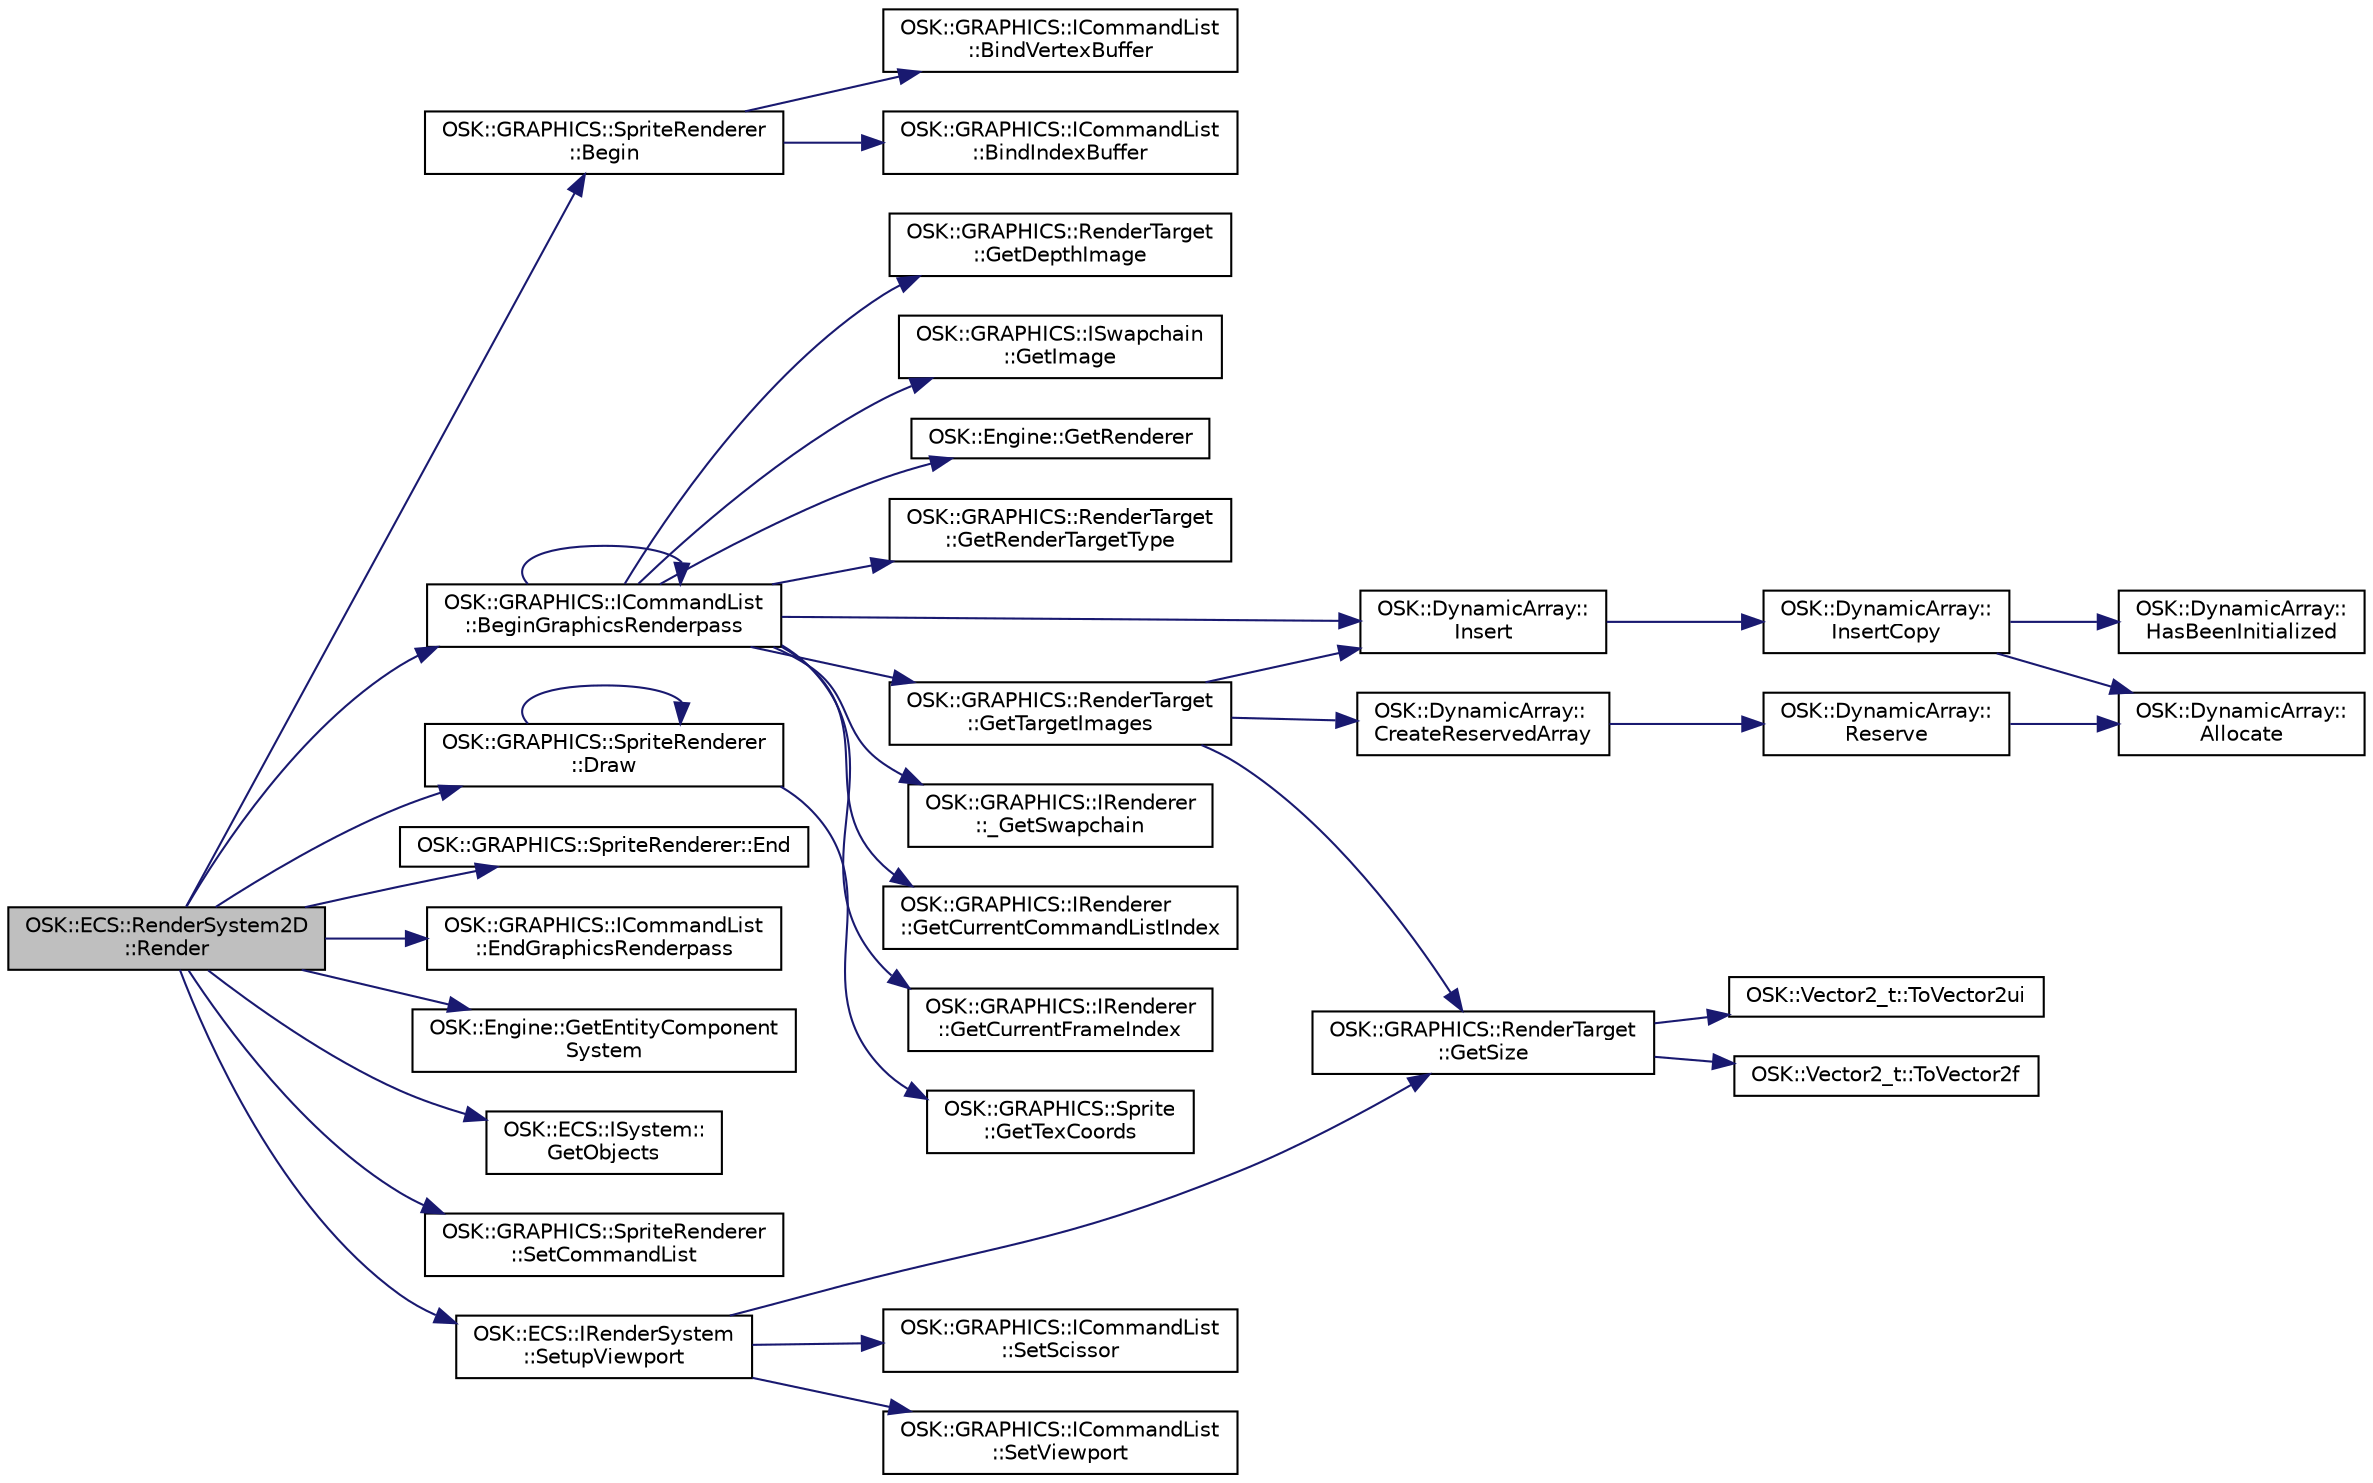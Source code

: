digraph "OSK::ECS::RenderSystem2D::Render"
{
 // LATEX_PDF_SIZE
  edge [fontname="Helvetica",fontsize="10",labelfontname="Helvetica",labelfontsize="10"];
  node [fontname="Helvetica",fontsize="10",shape=record];
  rankdir="LR";
  Node1 [label="OSK::ECS::RenderSystem2D\l::Render",height=0.2,width=0.4,color="black", fillcolor="grey75", style="filled", fontcolor="black",tooltip="Comando específico del sistema, para ejecutar el renderizado."];
  Node1 -> Node2 [color="midnightblue",fontsize="10",style="solid",fontname="Helvetica"];
  Node2 [label="OSK::GRAPHICS::SpriteRenderer\l::Begin",height=0.2,width=0.4,color="black", fillcolor="white", style="filled",URL="$class_o_s_k_1_1_g_r_a_p_h_i_c_s_1_1_sprite_renderer.html#a2ae2a44a9c2fb615b298afb0d8fbf603",tooltip="Inicializa el renderizado 2D, estableciendo la cámara 2D que se usará durante el renderizado."];
  Node2 -> Node3 [color="midnightblue",fontsize="10",style="solid",fontname="Helvetica"];
  Node3 [label="OSK::GRAPHICS::ICommandList\l::BindIndexBuffer",height=0.2,width=0.4,color="black", fillcolor="white", style="filled",URL="$class_o_s_k_1_1_g_r_a_p_h_i_c_s_1_1_i_command_list.html#a12d4cae3d3f616dcc3a4b827a8abb5d5",tooltip="Establece el index buffer que se va a usar en los próximos renderizados."];
  Node2 -> Node4 [color="midnightblue",fontsize="10",style="solid",fontname="Helvetica"];
  Node4 [label="OSK::GRAPHICS::ICommandList\l::BindVertexBuffer",height=0.2,width=0.4,color="black", fillcolor="white", style="filled",URL="$class_o_s_k_1_1_g_r_a_p_h_i_c_s_1_1_i_command_list.html#a5e41e7a449345ecc167ea9bc5a857211",tooltip="Establece el vertex buffer que se va a usar en los próximos renderizados."];
  Node1 -> Node5 [color="midnightblue",fontsize="10",style="solid",fontname="Helvetica"];
  Node5 [label="OSK::GRAPHICS::ICommandList\l::BeginGraphicsRenderpass",height=0.2,width=0.4,color="black", fillcolor="white", style="filled",URL="$class_o_s_k_1_1_g_r_a_p_h_i_c_s_1_1_i_command_list.html#ae3d1fda12c227f4b1782a16c2dca7f5c",tooltip="Comienza el renderizado a un render target."];
  Node5 -> Node6 [color="midnightblue",fontsize="10",style="solid",fontname="Helvetica"];
  Node6 [label="OSK::GRAPHICS::IRenderer\l::_GetSwapchain",height=0.2,width=0.4,color="black", fillcolor="white", style="filled",URL="$class_o_s_k_1_1_g_r_a_p_h_i_c_s_1_1_i_renderer.html#a0dad039a7b86341155a12030a504e764",tooltip="Devuelve el swapchain de la aplicación."];
  Node5 -> Node5 [color="midnightblue",fontsize="10",style="solid",fontname="Helvetica"];
  Node5 -> Node7 [color="midnightblue",fontsize="10",style="solid",fontname="Helvetica"];
  Node7 [label="OSK::GRAPHICS::IRenderer\l::GetCurrentCommandListIndex",height=0.2,width=0.4,color="black", fillcolor="white", style="filled",URL="$class_o_s_k_1_1_g_r_a_p_h_i_c_s_1_1_i_renderer.html#a4a779e3af14025ec16d8a0c0a6cf0fe5",tooltip=" "];
  Node5 -> Node8 [color="midnightblue",fontsize="10",style="solid",fontname="Helvetica"];
  Node8 [label="OSK::GRAPHICS::IRenderer\l::GetCurrentFrameIndex",height=0.2,width=0.4,color="black", fillcolor="white", style="filled",URL="$class_o_s_k_1_1_g_r_a_p_h_i_c_s_1_1_i_renderer.html#a4ab0c3c7114ddbc503d81c25546013e7",tooltip=" "];
  Node5 -> Node9 [color="midnightblue",fontsize="10",style="solid",fontname="Helvetica"];
  Node9 [label="OSK::GRAPHICS::RenderTarget\l::GetDepthImage",height=0.2,width=0.4,color="black", fillcolor="white", style="filled",URL="$class_o_s_k_1_1_g_r_a_p_h_i_c_s_1_1_render_target.html#a017731d9498082f93cf91b3ce93d0ce8",tooltip="Devuelve la imagen de profundidad con el índice dado."];
  Node5 -> Node10 [color="midnightblue",fontsize="10",style="solid",fontname="Helvetica"];
  Node10 [label="OSK::GRAPHICS::ISwapchain\l::GetImage",height=0.2,width=0.4,color="black", fillcolor="white", style="filled",URL="$class_o_s_k_1_1_g_r_a_p_h_i_c_s_1_1_i_swapchain.html#a5936949da83e48f3f0f337d1459e5989",tooltip="Devuelve la imagen con el índice dado."];
  Node5 -> Node11 [color="midnightblue",fontsize="10",style="solid",fontname="Helvetica"];
  Node11 [label="OSK::Engine::GetRenderer",height=0.2,width=0.4,color="black", fillcolor="white", style="filled",URL="$class_o_s_k_1_1_engine.html#a019c5397d042224c134b7fd22c739d00",tooltip=" "];
  Node5 -> Node12 [color="midnightblue",fontsize="10",style="solid",fontname="Helvetica"];
  Node12 [label="OSK::GRAPHICS::RenderTarget\l::GetRenderTargetType",height=0.2,width=0.4,color="black", fillcolor="white", style="filled",URL="$class_o_s_k_1_1_g_r_a_p_h_i_c_s_1_1_render_target.html#a750d6e17c94bf48a22414b9d1fc4cce3",tooltip="Devuelve el tipo de render target (intermedio para ser usado con el sprite, o final para ser renderiz..."];
  Node5 -> Node13 [color="midnightblue",fontsize="10",style="solid",fontname="Helvetica"];
  Node13 [label="OSK::GRAPHICS::RenderTarget\l::GetTargetImages",height=0.2,width=0.4,color="black", fillcolor="white", style="filled",URL="$class_o_s_k_1_1_g_r_a_p_h_i_c_s_1_1_render_target.html#a05a99fdb142018512bc2a466b8b3c705",tooltip="Devuelve las imágenes de renderizado con el índice dado. El índice es el índice del frame."];
  Node13 -> Node14 [color="midnightblue",fontsize="10",style="solid",fontname="Helvetica"];
  Node14 [label="OSK::DynamicArray::\lCreateReservedArray",height=0.2,width=0.4,color="black", fillcolor="white", style="filled",URL="$class_o_s_k_1_1_dynamic_array.html#a05c1d595ea13dde44703e78c3b186fb5",tooltip="Crea un DynamicArray con espacio reservado para el número de elementos dado."];
  Node14 -> Node15 [color="midnightblue",fontsize="10",style="solid",fontname="Helvetica"];
  Node15 [label="OSK::DynamicArray::\lReserve",height=0.2,width=0.4,color="black", fillcolor="white", style="filled",URL="$class_o_s_k_1_1_dynamic_array.html#a34323ddf4963e2097def5d8c3f80c08e",tooltip="Cambia el tamaño del array. Los datos se conservan, siempre que se pueda."];
  Node15 -> Node16 [color="midnightblue",fontsize="10",style="solid",fontname="Helvetica"];
  Node16 [label="OSK::DynamicArray::\lAllocate",height=0.2,width=0.4,color="black", fillcolor="white", style="filled",URL="$class_o_s_k_1_1_dynamic_array.html#acf322bf27bf4bfd581079500c67171a6",tooltip="Reserva espacio para 'size' elementos. Preserva los elementos anteriores."];
  Node13 -> Node17 [color="midnightblue",fontsize="10",style="solid",fontname="Helvetica"];
  Node17 [label="OSK::GRAPHICS::RenderTarget\l::GetSize",height=0.2,width=0.4,color="black", fillcolor="white", style="filled",URL="$class_o_s_k_1_1_g_r_a_p_h_i_c_s_1_1_render_target.html#a40976c088e2d4dbea427ccd4fbebcab1",tooltip="Devuelve el tamaño del render target."];
  Node17 -> Node18 [color="midnightblue",fontsize="10",style="solid",fontname="Helvetica"];
  Node18 [label="OSK::Vector2_t::ToVector2f",height=0.2,width=0.4,color="black", fillcolor="white", style="filled",URL="$class_o_s_k_1_1_vector2__t.html#a0d2ae26c0e6fc58b9a3013a443ff3923",tooltip="Devuelve un Vector2f a partir de este."];
  Node17 -> Node19 [color="midnightblue",fontsize="10",style="solid",fontname="Helvetica"];
  Node19 [label="OSK::Vector2_t::ToVector2ui",height=0.2,width=0.4,color="black", fillcolor="white", style="filled",URL="$class_o_s_k_1_1_vector2__t.html#ab94e13708997d27a82e001f8782e290b",tooltip="Devuelve un Vector2ui a partir de este."];
  Node13 -> Node20 [color="midnightblue",fontsize="10",style="solid",fontname="Helvetica"];
  Node20 [label="OSK::DynamicArray::\lInsert",height=0.2,width=0.4,color="black", fillcolor="white", style="filled",URL="$class_o_s_k_1_1_dynamic_array.html#a2c1e7bd2efbadf8b163f67c26921ba53",tooltip="Inserta un elemento al final del array."];
  Node20 -> Node21 [color="midnightblue",fontsize="10",style="solid",fontname="Helvetica"];
  Node21 [label="OSK::DynamicArray::\lInsertCopy",height=0.2,width=0.4,color="black", fillcolor="white", style="filled",URL="$class_o_s_k_1_1_dynamic_array.html#a037c4e2c0414718e5fc3cc608167a261",tooltip="Inserta una copia del elemento al final del array."];
  Node21 -> Node16 [color="midnightblue",fontsize="10",style="solid",fontname="Helvetica"];
  Node21 -> Node22 [color="midnightblue",fontsize="10",style="solid",fontname="Helvetica"];
  Node22 [label="OSK::DynamicArray::\lHasBeenInitialized",height=0.2,width=0.4,color="black", fillcolor="white", style="filled",URL="$class_o_s_k_1_1_dynamic_array.html#a24b36038b685ea5f33b2b9b279035cef",tooltip="Devuelve true si el array se ha inicializado."];
  Node5 -> Node20 [color="midnightblue",fontsize="10",style="solid",fontname="Helvetica"];
  Node1 -> Node23 [color="midnightblue",fontsize="10",style="solid",fontname="Helvetica"];
  Node23 [label="OSK::GRAPHICS::SpriteRenderer\l::Draw",height=0.2,width=0.4,color="black", fillcolor="white", style="filled",URL="$class_o_s_k_1_1_g_r_a_p_h_i_c_s_1_1_sprite_renderer.html#a0a92f1829e695be451b022660dbe63e1",tooltip="Renderiza un sprite 2D."];
  Node23 -> Node23 [color="midnightblue",fontsize="10",style="solid",fontname="Helvetica"];
  Node23 -> Node24 [color="midnightblue",fontsize="10",style="solid",fontname="Helvetica"];
  Node24 [label="OSK::GRAPHICS::Sprite\l::GetTexCoords",height=0.2,width=0.4,color="black", fillcolor="white", style="filled",URL="$class_o_s_k_1_1_g_r_a_p_h_i_c_s_1_1_sprite.html#a73e11c31d9a6a64a3ee36b8981d12e72",tooltip="Devuelve las coordenadas de textura del sprite, normalizadas (0.0 - 1.0)."];
  Node1 -> Node25 [color="midnightblue",fontsize="10",style="solid",fontname="Helvetica"];
  Node25 [label="OSK::GRAPHICS::SpriteRenderer::End",height=0.2,width=0.4,color="black", fillcolor="white", style="filled",URL="$class_o_s_k_1_1_g_r_a_p_h_i_c_s_1_1_sprite_renderer.html#a614b8a5f4e11f2b4a32cfd0710781c9f",tooltip="Finaliza el renderizado 2D."];
  Node1 -> Node26 [color="midnightblue",fontsize="10",style="solid",fontname="Helvetica"];
  Node26 [label="OSK::GRAPHICS::ICommandList\l::EndGraphicsRenderpass",height=0.2,width=0.4,color="black", fillcolor="white", style="filled",URL="$class_o_s_k_1_1_g_r_a_p_h_i_c_s_1_1_i_command_list.html#a27c970b0c75c78d08fa173eb3b875eb1",tooltip="Finaliza el renderizado a un render target."];
  Node1 -> Node27 [color="midnightblue",fontsize="10",style="solid",fontname="Helvetica"];
  Node27 [label="OSK::Engine::GetEntityComponent\lSystem",height=0.2,width=0.4,color="black", fillcolor="white", style="filled",URL="$class_o_s_k_1_1_engine.html#a17fd2842c078b7ddb4aaa70cd04549ab",tooltip=" "];
  Node1 -> Node28 [color="midnightblue",fontsize="10",style="solid",fontname="Helvetica"];
  Node28 [label="OSK::ECS::ISystem::\lGetObjects",height=0.2,width=0.4,color="black", fillcolor="white", style="filled",URL="$class_o_s_k_1_1_e_c_s_1_1_i_system.html#ad3611590e6bde825b973c160d7a867d9",tooltip=" "];
  Node1 -> Node29 [color="midnightblue",fontsize="10",style="solid",fontname="Helvetica"];
  Node29 [label="OSK::GRAPHICS::SpriteRenderer\l::SetCommandList",height=0.2,width=0.4,color="black", fillcolor="white", style="filled",URL="$class_o_s_k_1_1_g_r_a_p_h_i_c_s_1_1_sprite_renderer.html#a103d94e314984318d0d99e7d07752601",tooltip="Establece la cola de comandos sobre la que se grabarán los comandos de renderizado."];
  Node1 -> Node30 [color="midnightblue",fontsize="10",style="solid",fontname="Helvetica"];
  Node30 [label="OSK::ECS::IRenderSystem\l::SetupViewport",height=0.2,width=0.4,color="black", fillcolor="white", style="filled",URL="$class_o_s_k_1_1_e_c_s_1_1_i_render_system.html#ae3c3f809429c0eb238b4b5a58e4a756a",tooltip=" "];
  Node30 -> Node17 [color="midnightblue",fontsize="10",style="solid",fontname="Helvetica"];
  Node30 -> Node31 [color="midnightblue",fontsize="10",style="solid",fontname="Helvetica"];
  Node31 [label="OSK::GRAPHICS::ICommandList\l::SetScissor",height=0.2,width=0.4,color="black", fillcolor="white", style="filled",URL="$class_o_s_k_1_1_g_r_a_p_h_i_c_s_1_1_i_command_list.html#ad7246c4be8141d70827ee91c1686144e",tooltip="Establece qué área del renderizado será visible en la textura final."];
  Node30 -> Node32 [color="midnightblue",fontsize="10",style="solid",fontname="Helvetica"];
  Node32 [label="OSK::GRAPHICS::ICommandList\l::SetViewport",height=0.2,width=0.4,color="black", fillcolor="white", style="filled",URL="$class_o_s_k_1_1_g_r_a_p_h_i_c_s_1_1_i_command_list.html#ad7cd8a020a86d10e75f1b0241e41cc37",tooltip="Establece el viewport a renderizar. El viewport describe el área de la patnalla que se va a renderiza..."];
}
